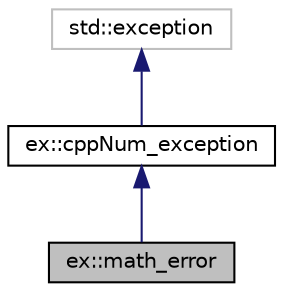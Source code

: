digraph "ex::math_error"
{
 // LATEX_PDF_SIZE
  edge [fontname="Helvetica",fontsize="10",labelfontname="Helvetica",labelfontsize="10"];
  node [fontname="Helvetica",fontsize="10",shape=record];
  Node1 [label="ex::math_error",height=0.2,width=0.4,color="black", fillcolor="grey75", style="filled", fontcolor="black",tooltip="An exception class to handle mathematical errors."];
  Node2 -> Node1 [dir="back",color="midnightblue",fontsize="10",style="solid",fontname="Helvetica"];
  Node2 [label="ex::cppNum_exception",height=0.2,width=0.4,color="black", fillcolor="white", style="filled",URL="$classex_1_1cppNum__exception.html",tooltip="Abstract basic class for all cppNum exceptions."];
  Node3 -> Node2 [dir="back",color="midnightblue",fontsize="10",style="solid",fontname="Helvetica"];
  Node3 [label="std::exception",height=0.2,width=0.4,color="grey75", fillcolor="white", style="filled",tooltip=" "];
}
